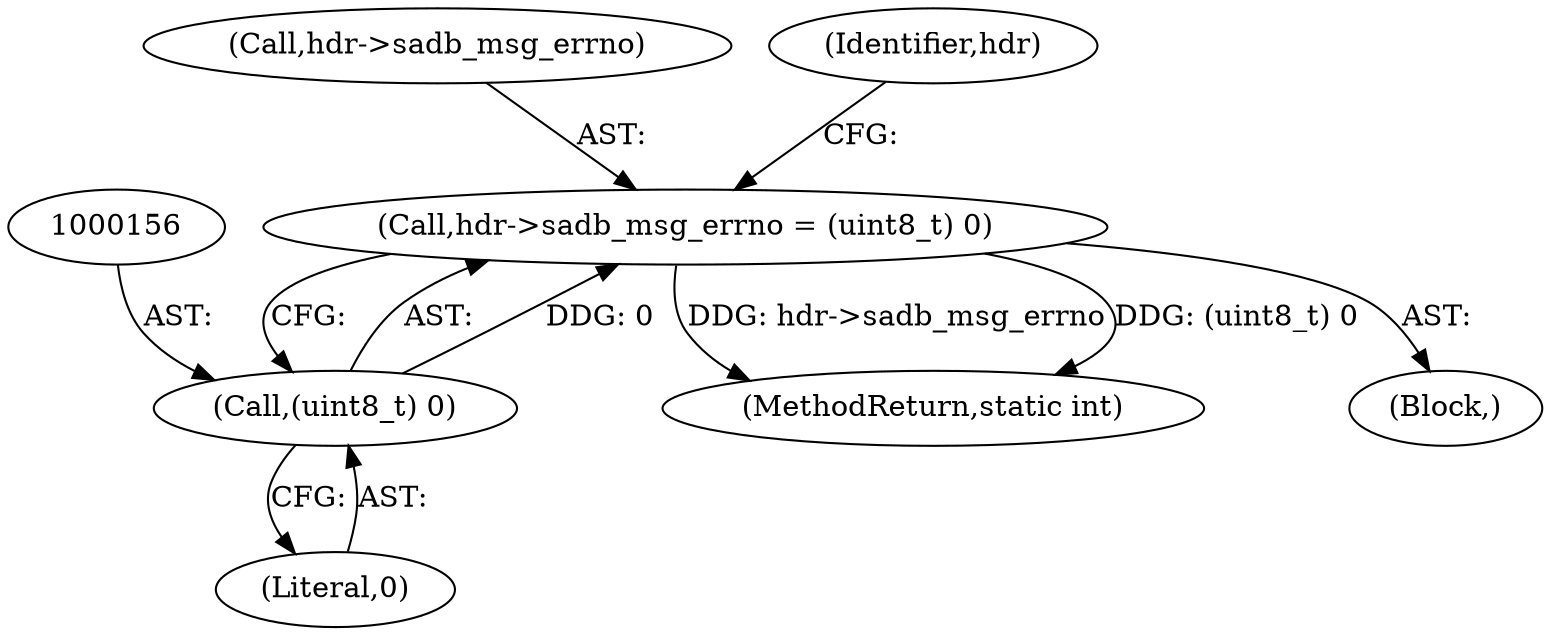 digraph "0_linux_a5cc68f3d63306d0d288f31edfc2ae6ef8ecd887@pointer" {
"1000151" [label="(Call,hdr->sadb_msg_errno = (uint8_t) 0)"];
"1000155" [label="(Call,(uint8_t) 0)"];
"1000155" [label="(Call,(uint8_t) 0)"];
"1000157" [label="(Literal,0)"];
"1000152" [label="(Call,hdr->sadb_msg_errno)"];
"1000187" [label="(MethodReturn,static int)"];
"1000102" [label="(Block,)"];
"1000151" [label="(Call,hdr->sadb_msg_errno = (uint8_t) 0)"];
"1000160" [label="(Identifier,hdr)"];
"1000151" -> "1000102"  [label="AST: "];
"1000151" -> "1000155"  [label="CFG: "];
"1000152" -> "1000151"  [label="AST: "];
"1000155" -> "1000151"  [label="AST: "];
"1000160" -> "1000151"  [label="CFG: "];
"1000151" -> "1000187"  [label="DDG: hdr->sadb_msg_errno"];
"1000151" -> "1000187"  [label="DDG: (uint8_t) 0"];
"1000155" -> "1000151"  [label="DDG: 0"];
"1000155" -> "1000157"  [label="CFG: "];
"1000156" -> "1000155"  [label="AST: "];
"1000157" -> "1000155"  [label="AST: "];
}

